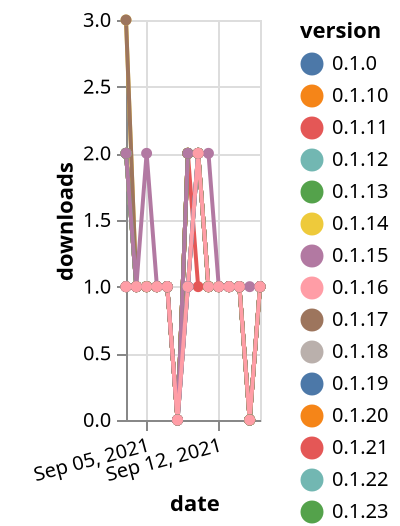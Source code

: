 {"$schema": "https://vega.github.io/schema/vega-lite/v5.json", "description": "A simple bar chart with embedded data.", "data": {"values": [{"date": "2021-09-03", "total": 60, "delta": 2, "version": "0.1.21"}, {"date": "2021-09-04", "total": 61, "delta": 1, "version": "0.1.21"}, {"date": "2021-09-05", "total": 62, "delta": 1, "version": "0.1.21"}, {"date": "2021-09-06", "total": 63, "delta": 1, "version": "0.1.21"}, {"date": "2021-09-07", "total": 64, "delta": 1, "version": "0.1.21"}, {"date": "2021-09-08", "total": 64, "delta": 0, "version": "0.1.21"}, {"date": "2021-09-09", "total": 66, "delta": 2, "version": "0.1.21"}, {"date": "2021-09-10", "total": 68, "delta": 2, "version": "0.1.21"}, {"date": "2021-09-11", "total": 69, "delta": 1, "version": "0.1.21"}, {"date": "2021-09-12", "total": 70, "delta": 1, "version": "0.1.21"}, {"date": "2021-09-13", "total": 71, "delta": 1, "version": "0.1.21"}, {"date": "2021-09-14", "total": 72, "delta": 1, "version": "0.1.21"}, {"date": "2021-09-15", "total": 72, "delta": 0, "version": "0.1.21"}, {"date": "2021-09-16", "total": 73, "delta": 1, "version": "0.1.21"}, {"date": "2021-09-03", "total": 101, "delta": 2, "version": "0.1.15"}, {"date": "2021-09-04", "total": 102, "delta": 1, "version": "0.1.15"}, {"date": "2021-09-05", "total": 103, "delta": 1, "version": "0.1.15"}, {"date": "2021-09-06", "total": 104, "delta": 1, "version": "0.1.15"}, {"date": "2021-09-07", "total": 105, "delta": 1, "version": "0.1.15"}, {"date": "2021-09-08", "total": 105, "delta": 0, "version": "0.1.15"}, {"date": "2021-09-09", "total": 107, "delta": 2, "version": "0.1.15"}, {"date": "2021-09-10", "total": 109, "delta": 2, "version": "0.1.15"}, {"date": "2021-09-11", "total": 110, "delta": 1, "version": "0.1.15"}, {"date": "2021-09-12", "total": 111, "delta": 1, "version": "0.1.15"}, {"date": "2021-09-13", "total": 112, "delta": 1, "version": "0.1.15"}, {"date": "2021-09-14", "total": 113, "delta": 1, "version": "0.1.15"}, {"date": "2021-09-15", "total": 113, "delta": 0, "version": "0.1.15"}, {"date": "2021-09-16", "total": 114, "delta": 1, "version": "0.1.15"}, {"date": "2021-09-03", "total": 56, "delta": 2, "version": "0.1.22"}, {"date": "2021-09-04", "total": 57, "delta": 1, "version": "0.1.22"}, {"date": "2021-09-05", "total": 58, "delta": 1, "version": "0.1.22"}, {"date": "2021-09-06", "total": 59, "delta": 1, "version": "0.1.22"}, {"date": "2021-09-07", "total": 60, "delta": 1, "version": "0.1.22"}, {"date": "2021-09-08", "total": 60, "delta": 0, "version": "0.1.22"}, {"date": "2021-09-09", "total": 62, "delta": 2, "version": "0.1.22"}, {"date": "2021-09-10", "total": 64, "delta": 2, "version": "0.1.22"}, {"date": "2021-09-11", "total": 65, "delta": 1, "version": "0.1.22"}, {"date": "2021-09-12", "total": 66, "delta": 1, "version": "0.1.22"}, {"date": "2021-09-13", "total": 67, "delta": 1, "version": "0.1.22"}, {"date": "2021-09-14", "total": 68, "delta": 1, "version": "0.1.22"}, {"date": "2021-09-15", "total": 68, "delta": 0, "version": "0.1.22"}, {"date": "2021-09-16", "total": 69, "delta": 1, "version": "0.1.22"}, {"date": "2021-09-03", "total": 93, "delta": 2, "version": "0.1.20"}, {"date": "2021-09-04", "total": 94, "delta": 1, "version": "0.1.20"}, {"date": "2021-09-05", "total": 95, "delta": 1, "version": "0.1.20"}, {"date": "2021-09-06", "total": 96, "delta": 1, "version": "0.1.20"}, {"date": "2021-09-07", "total": 97, "delta": 1, "version": "0.1.20"}, {"date": "2021-09-08", "total": 97, "delta": 0, "version": "0.1.20"}, {"date": "2021-09-09", "total": 99, "delta": 2, "version": "0.1.20"}, {"date": "2021-09-10", "total": 101, "delta": 2, "version": "0.1.20"}, {"date": "2021-09-11", "total": 102, "delta": 1, "version": "0.1.20"}, {"date": "2021-09-12", "total": 103, "delta": 1, "version": "0.1.20"}, {"date": "2021-09-13", "total": 104, "delta": 1, "version": "0.1.20"}, {"date": "2021-09-14", "total": 105, "delta": 1, "version": "0.1.20"}, {"date": "2021-09-15", "total": 105, "delta": 0, "version": "0.1.20"}, {"date": "2021-09-16", "total": 106, "delta": 1, "version": "0.1.20"}, {"date": "2021-09-03", "total": 113, "delta": 2, "version": "0.1.12"}, {"date": "2021-09-04", "total": 114, "delta": 1, "version": "0.1.12"}, {"date": "2021-09-05", "total": 115, "delta": 1, "version": "0.1.12"}, {"date": "2021-09-06", "total": 116, "delta": 1, "version": "0.1.12"}, {"date": "2021-09-07", "total": 117, "delta": 1, "version": "0.1.12"}, {"date": "2021-09-08", "total": 117, "delta": 0, "version": "0.1.12"}, {"date": "2021-09-09", "total": 119, "delta": 2, "version": "0.1.12"}, {"date": "2021-09-10", "total": 121, "delta": 2, "version": "0.1.12"}, {"date": "2021-09-11", "total": 122, "delta": 1, "version": "0.1.12"}, {"date": "2021-09-12", "total": 123, "delta": 1, "version": "0.1.12"}, {"date": "2021-09-13", "total": 124, "delta": 1, "version": "0.1.12"}, {"date": "2021-09-14", "total": 125, "delta": 1, "version": "0.1.12"}, {"date": "2021-09-15", "total": 125, "delta": 0, "version": "0.1.12"}, {"date": "2021-09-16", "total": 126, "delta": 1, "version": "0.1.12"}, {"date": "2021-09-03", "total": 44, "delta": 2, "version": "0.1.24"}, {"date": "2021-09-04", "total": 45, "delta": 1, "version": "0.1.24"}, {"date": "2021-09-05", "total": 46, "delta": 1, "version": "0.1.24"}, {"date": "2021-09-06", "total": 47, "delta": 1, "version": "0.1.24"}, {"date": "2021-09-07", "total": 48, "delta": 1, "version": "0.1.24"}, {"date": "2021-09-08", "total": 48, "delta": 0, "version": "0.1.24"}, {"date": "2021-09-09", "total": 50, "delta": 2, "version": "0.1.24"}, {"date": "2021-09-10", "total": 52, "delta": 2, "version": "0.1.24"}, {"date": "2021-09-11", "total": 53, "delta": 1, "version": "0.1.24"}, {"date": "2021-09-12", "total": 54, "delta": 1, "version": "0.1.24"}, {"date": "2021-09-13", "total": 55, "delta": 1, "version": "0.1.24"}, {"date": "2021-09-14", "total": 56, "delta": 1, "version": "0.1.24"}, {"date": "2021-09-15", "total": 56, "delta": 0, "version": "0.1.24"}, {"date": "2021-09-16", "total": 57, "delta": 1, "version": "0.1.24"}, {"date": "2021-09-03", "total": 89, "delta": 2, "version": "0.1.19"}, {"date": "2021-09-04", "total": 90, "delta": 1, "version": "0.1.19"}, {"date": "2021-09-05", "total": 91, "delta": 1, "version": "0.1.19"}, {"date": "2021-09-06", "total": 92, "delta": 1, "version": "0.1.19"}, {"date": "2021-09-07", "total": 93, "delta": 1, "version": "0.1.19"}, {"date": "2021-09-08", "total": 93, "delta": 0, "version": "0.1.19"}, {"date": "2021-09-09", "total": 95, "delta": 2, "version": "0.1.19"}, {"date": "2021-09-10", "total": 97, "delta": 2, "version": "0.1.19"}, {"date": "2021-09-11", "total": 98, "delta": 1, "version": "0.1.19"}, {"date": "2021-09-12", "total": 99, "delta": 1, "version": "0.1.19"}, {"date": "2021-09-13", "total": 100, "delta": 1, "version": "0.1.19"}, {"date": "2021-09-14", "total": 101, "delta": 1, "version": "0.1.19"}, {"date": "2021-09-15", "total": 101, "delta": 0, "version": "0.1.19"}, {"date": "2021-09-16", "total": 102, "delta": 1, "version": "0.1.19"}, {"date": "2021-09-03", "total": 95, "delta": 2, "version": "0.1.16"}, {"date": "2021-09-04", "total": 96, "delta": 1, "version": "0.1.16"}, {"date": "2021-09-05", "total": 97, "delta": 1, "version": "0.1.16"}, {"date": "2021-09-06", "total": 98, "delta": 1, "version": "0.1.16"}, {"date": "2021-09-07", "total": 99, "delta": 1, "version": "0.1.16"}, {"date": "2021-09-08", "total": 99, "delta": 0, "version": "0.1.16"}, {"date": "2021-09-09", "total": 101, "delta": 2, "version": "0.1.16"}, {"date": "2021-09-10", "total": 103, "delta": 2, "version": "0.1.16"}, {"date": "2021-09-11", "total": 104, "delta": 1, "version": "0.1.16"}, {"date": "2021-09-12", "total": 105, "delta": 1, "version": "0.1.16"}, {"date": "2021-09-13", "total": 106, "delta": 1, "version": "0.1.16"}, {"date": "2021-09-14", "total": 107, "delta": 1, "version": "0.1.16"}, {"date": "2021-09-15", "total": 107, "delta": 0, "version": "0.1.16"}, {"date": "2021-09-16", "total": 108, "delta": 1, "version": "0.1.16"}, {"date": "2021-09-03", "total": 128, "delta": 1, "version": "0.1.9"}, {"date": "2021-09-04", "total": 129, "delta": 1, "version": "0.1.9"}, {"date": "2021-09-05", "total": 130, "delta": 1, "version": "0.1.9"}, {"date": "2021-09-06", "total": 131, "delta": 1, "version": "0.1.9"}, {"date": "2021-09-07", "total": 132, "delta": 1, "version": "0.1.9"}, {"date": "2021-09-08", "total": 132, "delta": 0, "version": "0.1.9"}, {"date": "2021-09-09", "total": 133, "delta": 1, "version": "0.1.9"}, {"date": "2021-09-10", "total": 135, "delta": 2, "version": "0.1.9"}, {"date": "2021-09-11", "total": 136, "delta": 1, "version": "0.1.9"}, {"date": "2021-09-12", "total": 137, "delta": 1, "version": "0.1.9"}, {"date": "2021-09-13", "total": 138, "delta": 1, "version": "0.1.9"}, {"date": "2021-09-14", "total": 139, "delta": 1, "version": "0.1.9"}, {"date": "2021-09-15", "total": 139, "delta": 0, "version": "0.1.9"}, {"date": "2021-09-16", "total": 140, "delta": 1, "version": "0.1.9"}, {"date": "2021-09-03", "total": 104, "delta": 3, "version": "0.1.14"}, {"date": "2021-09-04", "total": 105, "delta": 1, "version": "0.1.14"}, {"date": "2021-09-05", "total": 106, "delta": 1, "version": "0.1.14"}, {"date": "2021-09-06", "total": 107, "delta": 1, "version": "0.1.14"}, {"date": "2021-09-07", "total": 108, "delta": 1, "version": "0.1.14"}, {"date": "2021-09-08", "total": 108, "delta": 0, "version": "0.1.14"}, {"date": "2021-09-09", "total": 110, "delta": 2, "version": "0.1.14"}, {"date": "2021-09-10", "total": 112, "delta": 2, "version": "0.1.14"}, {"date": "2021-09-11", "total": 113, "delta": 1, "version": "0.1.14"}, {"date": "2021-09-12", "total": 114, "delta": 1, "version": "0.1.14"}, {"date": "2021-09-13", "total": 115, "delta": 1, "version": "0.1.14"}, {"date": "2021-09-14", "total": 116, "delta": 1, "version": "0.1.14"}, {"date": "2021-09-15", "total": 116, "delta": 0, "version": "0.1.14"}, {"date": "2021-09-16", "total": 117, "delta": 1, "version": "0.1.14"}, {"date": "2021-09-03", "total": 117, "delta": 2, "version": "0.1.13"}, {"date": "2021-09-04", "total": 118, "delta": 1, "version": "0.1.13"}, {"date": "2021-09-05", "total": 119, "delta": 1, "version": "0.1.13"}, {"date": "2021-09-06", "total": 120, "delta": 1, "version": "0.1.13"}, {"date": "2021-09-07", "total": 121, "delta": 1, "version": "0.1.13"}, {"date": "2021-09-08", "total": 121, "delta": 0, "version": "0.1.13"}, {"date": "2021-09-09", "total": 123, "delta": 2, "version": "0.1.13"}, {"date": "2021-09-10", "total": 125, "delta": 2, "version": "0.1.13"}, {"date": "2021-09-11", "total": 126, "delta": 1, "version": "0.1.13"}, {"date": "2021-09-12", "total": 127, "delta": 1, "version": "0.1.13"}, {"date": "2021-09-13", "total": 128, "delta": 1, "version": "0.1.13"}, {"date": "2021-09-14", "total": 129, "delta": 1, "version": "0.1.13"}, {"date": "2021-09-15", "total": 129, "delta": 0, "version": "0.1.13"}, {"date": "2021-09-16", "total": 130, "delta": 1, "version": "0.1.13"}, {"date": "2021-09-03", "total": 122, "delta": 1, "version": "0.1.11"}, {"date": "2021-09-04", "total": 123, "delta": 1, "version": "0.1.11"}, {"date": "2021-09-05", "total": 124, "delta": 1, "version": "0.1.11"}, {"date": "2021-09-06", "total": 125, "delta": 1, "version": "0.1.11"}, {"date": "2021-09-07", "total": 126, "delta": 1, "version": "0.1.11"}, {"date": "2021-09-08", "total": 126, "delta": 0, "version": "0.1.11"}, {"date": "2021-09-09", "total": 128, "delta": 2, "version": "0.1.11"}, {"date": "2021-09-10", "total": 129, "delta": 1, "version": "0.1.11"}, {"date": "2021-09-11", "total": 130, "delta": 1, "version": "0.1.11"}, {"date": "2021-09-12", "total": 131, "delta": 1, "version": "0.1.11"}, {"date": "2021-09-13", "total": 132, "delta": 1, "version": "0.1.11"}, {"date": "2021-09-14", "total": 133, "delta": 1, "version": "0.1.11"}, {"date": "2021-09-15", "total": 133, "delta": 0, "version": "0.1.11"}, {"date": "2021-09-16", "total": 134, "delta": 1, "version": "0.1.11"}, {"date": "2021-09-03", "total": 163, "delta": 1, "version": "0.1.6"}, {"date": "2021-09-04", "total": 164, "delta": 1, "version": "0.1.6"}, {"date": "2021-09-05", "total": 165, "delta": 1, "version": "0.1.6"}, {"date": "2021-09-06", "total": 166, "delta": 1, "version": "0.1.6"}, {"date": "2021-09-07", "total": 167, "delta": 1, "version": "0.1.6"}, {"date": "2021-09-08", "total": 167, "delta": 0, "version": "0.1.6"}, {"date": "2021-09-09", "total": 168, "delta": 1, "version": "0.1.6"}, {"date": "2021-09-10", "total": 170, "delta": 2, "version": "0.1.6"}, {"date": "2021-09-11", "total": 171, "delta": 1, "version": "0.1.6"}, {"date": "2021-09-12", "total": 172, "delta": 1, "version": "0.1.6"}, {"date": "2021-09-13", "total": 173, "delta": 1, "version": "0.1.6"}, {"date": "2021-09-14", "total": 174, "delta": 1, "version": "0.1.6"}, {"date": "2021-09-15", "total": 174, "delta": 0, "version": "0.1.6"}, {"date": "2021-09-16", "total": 175, "delta": 1, "version": "0.1.6"}, {"date": "2021-09-03", "total": 166, "delta": 1, "version": "0.1.0"}, {"date": "2021-09-04", "total": 167, "delta": 1, "version": "0.1.0"}, {"date": "2021-09-05", "total": 168, "delta": 1, "version": "0.1.0"}, {"date": "2021-09-06", "total": 169, "delta": 1, "version": "0.1.0"}, {"date": "2021-09-07", "total": 170, "delta": 1, "version": "0.1.0"}, {"date": "2021-09-08", "total": 170, "delta": 0, "version": "0.1.0"}, {"date": "2021-09-09", "total": 171, "delta": 1, "version": "0.1.0"}, {"date": "2021-09-10", "total": 173, "delta": 2, "version": "0.1.0"}, {"date": "2021-09-11", "total": 174, "delta": 1, "version": "0.1.0"}, {"date": "2021-09-12", "total": 175, "delta": 1, "version": "0.1.0"}, {"date": "2021-09-13", "total": 176, "delta": 1, "version": "0.1.0"}, {"date": "2021-09-14", "total": 177, "delta": 1, "version": "0.1.0"}, {"date": "2021-09-15", "total": 177, "delta": 0, "version": "0.1.0"}, {"date": "2021-09-16", "total": 178, "delta": 1, "version": "0.1.0"}, {"date": "2021-09-03", "total": 165, "delta": 1, "version": "0.1.7"}, {"date": "2021-09-04", "total": 166, "delta": 1, "version": "0.1.7"}, {"date": "2021-09-05", "total": 167, "delta": 1, "version": "0.1.7"}, {"date": "2021-09-06", "total": 168, "delta": 1, "version": "0.1.7"}, {"date": "2021-09-07", "total": 169, "delta": 1, "version": "0.1.7"}, {"date": "2021-09-08", "total": 169, "delta": 0, "version": "0.1.7"}, {"date": "2021-09-09", "total": 170, "delta": 1, "version": "0.1.7"}, {"date": "2021-09-10", "total": 172, "delta": 2, "version": "0.1.7"}, {"date": "2021-09-11", "total": 173, "delta": 1, "version": "0.1.7"}, {"date": "2021-09-12", "total": 174, "delta": 1, "version": "0.1.7"}, {"date": "2021-09-13", "total": 175, "delta": 1, "version": "0.1.7"}, {"date": "2021-09-14", "total": 176, "delta": 1, "version": "0.1.7"}, {"date": "2021-09-15", "total": 176, "delta": 0, "version": "0.1.7"}, {"date": "2021-09-16", "total": 177, "delta": 1, "version": "0.1.7"}, {"date": "2021-09-03", "total": 127, "delta": 1, "version": "0.1.10"}, {"date": "2021-09-04", "total": 128, "delta": 1, "version": "0.1.10"}, {"date": "2021-09-05", "total": 129, "delta": 1, "version": "0.1.10"}, {"date": "2021-09-06", "total": 130, "delta": 1, "version": "0.1.10"}, {"date": "2021-09-07", "total": 131, "delta": 1, "version": "0.1.10"}, {"date": "2021-09-08", "total": 131, "delta": 0, "version": "0.1.10"}, {"date": "2021-09-09", "total": 133, "delta": 2, "version": "0.1.10"}, {"date": "2021-09-10", "total": 135, "delta": 2, "version": "0.1.10"}, {"date": "2021-09-11", "total": 136, "delta": 1, "version": "0.1.10"}, {"date": "2021-09-12", "total": 137, "delta": 1, "version": "0.1.10"}, {"date": "2021-09-13", "total": 138, "delta": 1, "version": "0.1.10"}, {"date": "2021-09-14", "total": 139, "delta": 1, "version": "0.1.10"}, {"date": "2021-09-15", "total": 139, "delta": 0, "version": "0.1.10"}, {"date": "2021-09-16", "total": 140, "delta": 1, "version": "0.1.10"}, {"date": "2021-09-03", "total": 93, "delta": 2, "version": "0.1.18"}, {"date": "2021-09-04", "total": 94, "delta": 1, "version": "0.1.18"}, {"date": "2021-09-05", "total": 95, "delta": 1, "version": "0.1.18"}, {"date": "2021-09-06", "total": 96, "delta": 1, "version": "0.1.18"}, {"date": "2021-09-07", "total": 97, "delta": 1, "version": "0.1.18"}, {"date": "2021-09-08", "total": 97, "delta": 0, "version": "0.1.18"}, {"date": "2021-09-09", "total": 99, "delta": 2, "version": "0.1.18"}, {"date": "2021-09-10", "total": 101, "delta": 2, "version": "0.1.18"}, {"date": "2021-09-11", "total": 102, "delta": 1, "version": "0.1.18"}, {"date": "2021-09-12", "total": 103, "delta": 1, "version": "0.1.18"}, {"date": "2021-09-13", "total": 104, "delta": 1, "version": "0.1.18"}, {"date": "2021-09-14", "total": 105, "delta": 1, "version": "0.1.18"}, {"date": "2021-09-15", "total": 105, "delta": 0, "version": "0.1.18"}, {"date": "2021-09-16", "total": 106, "delta": 1, "version": "0.1.18"}, {"date": "2021-09-03", "total": 3309, "delta": 1, "version": "0.1.8"}, {"date": "2021-09-04", "total": 3310, "delta": 1, "version": "0.1.8"}, {"date": "2021-09-05", "total": 3311, "delta": 1, "version": "0.1.8"}, {"date": "2021-09-06", "total": 3312, "delta": 1, "version": "0.1.8"}, {"date": "2021-09-07", "total": 3313, "delta": 1, "version": "0.1.8"}, {"date": "2021-09-08", "total": 3313, "delta": 0, "version": "0.1.8"}, {"date": "2021-09-09", "total": 3314, "delta": 1, "version": "0.1.8"}, {"date": "2021-09-10", "total": 3316, "delta": 2, "version": "0.1.8"}, {"date": "2021-09-11", "total": 3317, "delta": 1, "version": "0.1.8"}, {"date": "2021-09-12", "total": 3318, "delta": 1, "version": "0.1.8"}, {"date": "2021-09-13", "total": 3319, "delta": 1, "version": "0.1.8"}, {"date": "2021-09-14", "total": 3320, "delta": 1, "version": "0.1.8"}, {"date": "2021-09-15", "total": 3320, "delta": 0, "version": "0.1.8"}, {"date": "2021-09-16", "total": 3321, "delta": 1, "version": "0.1.8"}, {"date": "2021-09-03", "total": 94, "delta": 3, "version": "0.1.17"}, {"date": "2021-09-04", "total": 95, "delta": 1, "version": "0.1.17"}, {"date": "2021-09-05", "total": 96, "delta": 1, "version": "0.1.17"}, {"date": "2021-09-06", "total": 97, "delta": 1, "version": "0.1.17"}, {"date": "2021-09-07", "total": 98, "delta": 1, "version": "0.1.17"}, {"date": "2021-09-08", "total": 98, "delta": 0, "version": "0.1.17"}, {"date": "2021-09-09", "total": 100, "delta": 2, "version": "0.1.17"}, {"date": "2021-09-10", "total": 102, "delta": 2, "version": "0.1.17"}, {"date": "2021-09-11", "total": 103, "delta": 1, "version": "0.1.17"}, {"date": "2021-09-12", "total": 104, "delta": 1, "version": "0.1.17"}, {"date": "2021-09-13", "total": 105, "delta": 1, "version": "0.1.17"}, {"date": "2021-09-14", "total": 106, "delta": 1, "version": "0.1.17"}, {"date": "2021-09-15", "total": 106, "delta": 0, "version": "0.1.17"}, {"date": "2021-09-16", "total": 107, "delta": 1, "version": "0.1.17"}, {"date": "2021-09-03", "total": 48, "delta": 2, "version": "0.1.23"}, {"date": "2021-09-04", "total": 49, "delta": 1, "version": "0.1.23"}, {"date": "2021-09-05", "total": 50, "delta": 1, "version": "0.1.23"}, {"date": "2021-09-06", "total": 51, "delta": 1, "version": "0.1.23"}, {"date": "2021-09-07", "total": 52, "delta": 1, "version": "0.1.23"}, {"date": "2021-09-08", "total": 52, "delta": 0, "version": "0.1.23"}, {"date": "2021-09-09", "total": 54, "delta": 2, "version": "0.1.23"}, {"date": "2021-09-10", "total": 56, "delta": 2, "version": "0.1.23"}, {"date": "2021-09-11", "total": 57, "delta": 1, "version": "0.1.23"}, {"date": "2021-09-12", "total": 58, "delta": 1, "version": "0.1.23"}, {"date": "2021-09-13", "total": 59, "delta": 1, "version": "0.1.23"}, {"date": "2021-09-14", "total": 60, "delta": 1, "version": "0.1.23"}, {"date": "2021-09-15", "total": 60, "delta": 0, "version": "0.1.23"}, {"date": "2021-09-16", "total": 61, "delta": 1, "version": "0.1.23"}, {"date": "2021-09-03", "total": 27, "delta": 2, "version": "0.1.25"}, {"date": "2021-09-04", "total": 28, "delta": 1, "version": "0.1.25"}, {"date": "2021-09-05", "total": 30, "delta": 2, "version": "0.1.25"}, {"date": "2021-09-06", "total": 31, "delta": 1, "version": "0.1.25"}, {"date": "2021-09-07", "total": 32, "delta": 1, "version": "0.1.25"}, {"date": "2021-09-08", "total": 32, "delta": 0, "version": "0.1.25"}, {"date": "2021-09-09", "total": 34, "delta": 2, "version": "0.1.25"}, {"date": "2021-09-10", "total": 36, "delta": 2, "version": "0.1.25"}, {"date": "2021-09-11", "total": 38, "delta": 2, "version": "0.1.25"}, {"date": "2021-09-12", "total": 39, "delta": 1, "version": "0.1.25"}, {"date": "2021-09-13", "total": 40, "delta": 1, "version": "0.1.25"}, {"date": "2021-09-14", "total": 41, "delta": 1, "version": "0.1.25"}, {"date": "2021-09-15", "total": 42, "delta": 1, "version": "0.1.25"}, {"date": "2021-09-16", "total": 43, "delta": 1, "version": "0.1.25"}, {"date": "2021-09-03", "total": 160, "delta": 1, "version": "0.1.5"}, {"date": "2021-09-04", "total": 161, "delta": 1, "version": "0.1.5"}, {"date": "2021-09-05", "total": 162, "delta": 1, "version": "0.1.5"}, {"date": "2021-09-06", "total": 163, "delta": 1, "version": "0.1.5"}, {"date": "2021-09-07", "total": 164, "delta": 1, "version": "0.1.5"}, {"date": "2021-09-08", "total": 164, "delta": 0, "version": "0.1.5"}, {"date": "2021-09-09", "total": 165, "delta": 1, "version": "0.1.5"}, {"date": "2021-09-10", "total": 167, "delta": 2, "version": "0.1.5"}, {"date": "2021-09-11", "total": 168, "delta": 1, "version": "0.1.5"}, {"date": "2021-09-12", "total": 169, "delta": 1, "version": "0.1.5"}, {"date": "2021-09-13", "total": 170, "delta": 1, "version": "0.1.5"}, {"date": "2021-09-14", "total": 171, "delta": 1, "version": "0.1.5"}, {"date": "2021-09-15", "total": 171, "delta": 0, "version": "0.1.5"}, {"date": "2021-09-16", "total": 172, "delta": 1, "version": "0.1.5"}]}, "width": "container", "mark": {"type": "line", "point": {"filled": true}}, "encoding": {"x": {"field": "date", "type": "temporal", "timeUnit": "yearmonthdate", "title": "date", "axis": {"labelAngle": -15}}, "y": {"field": "delta", "type": "quantitative", "title": "downloads"}, "color": {"field": "version", "type": "nominal"}, "tooltip": {"field": "delta"}}}